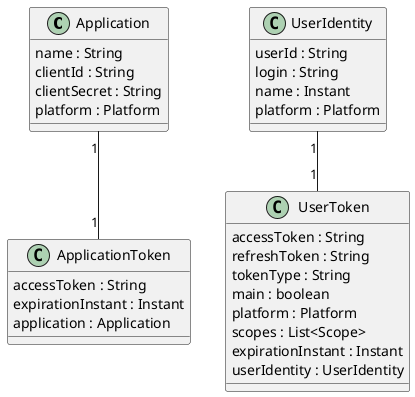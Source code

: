 @startuml

class Application {
  name : String
  clientId : String
  clientSecret : String
  platform : Platform
}

class ApplicationToken {
  accessToken : String
  expirationInstant : Instant
  application : Application
}

class UserIdentity {
  userId : String
  login : String
  name : Instant
  platform : Platform
}

class UserToken {
  accessToken : String
  refreshToken : String
  tokenType : String
  main : boolean
  platform : Platform
  scopes : List<Scope>
  expirationInstant : Instant
  userIdentity : UserIdentity
}

Application "1"--"1" ApplicationToken

UserIdentity "1"--"1" UserToken


@enduml